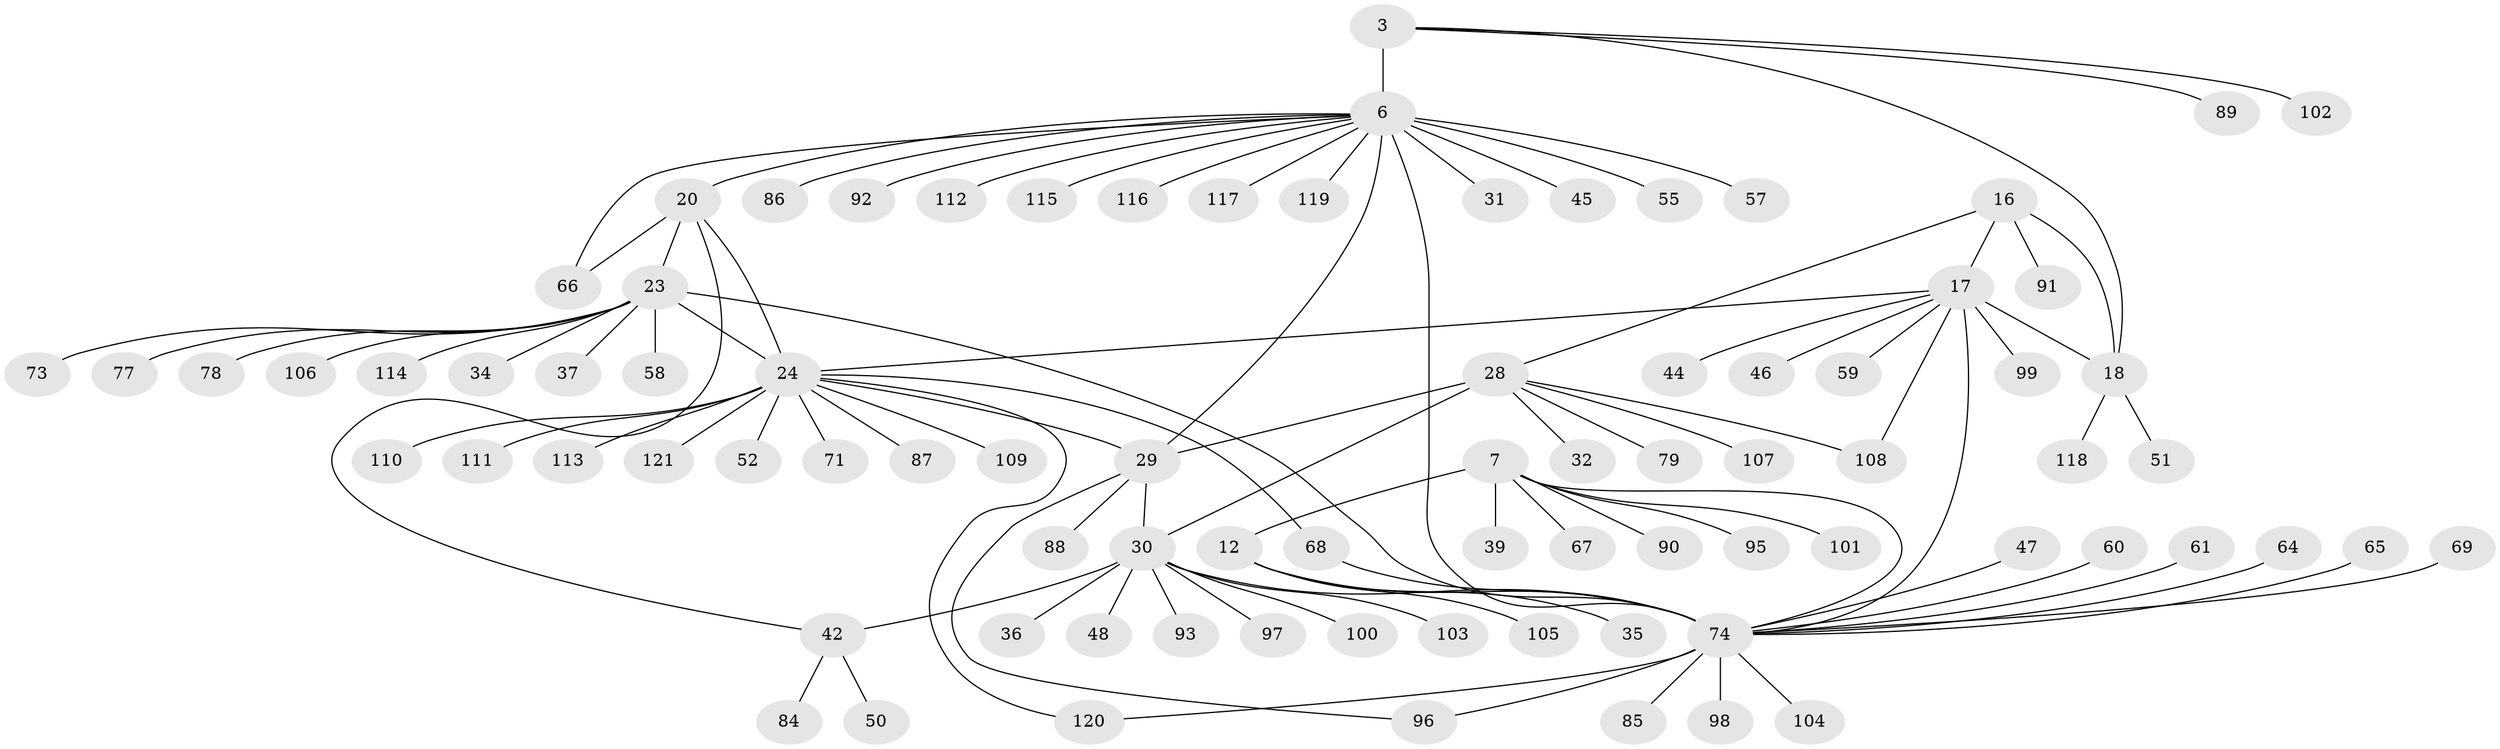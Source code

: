 // original degree distribution, {6: 0.05785123966942149, 9: 0.03305785123966942, 7: 0.05785123966942149, 11: 0.03305785123966942, 10: 0.024793388429752067, 5: 0.01652892561983471, 14: 0.008264462809917356, 13: 0.008264462809917356, 8: 0.01652892561983471, 1: 0.5537190082644629, 2: 0.1652892561983471, 4: 0.01652892561983471, 3: 0.008264462809917356}
// Generated by graph-tools (version 1.1) at 2025/57/03/04/25 21:57:43]
// undirected, 84 vertices, 99 edges
graph export_dot {
graph [start="1"]
  node [color=gray90,style=filled];
  3 [super="+1"];
  6 [super="+5+4"];
  7;
  12 [super="+10+8"];
  16 [super="+13"];
  17 [super="+14"];
  18 [super="+15"];
  20 [super="+19"];
  23 [super="+22"];
  24 [super="+21"];
  28 [super="+27"];
  29 [super="+25"];
  30 [super="+26"];
  31;
  32;
  34;
  35;
  36;
  37;
  39;
  42 [super="+38"];
  44;
  45;
  46;
  47;
  48;
  50;
  51;
  52 [super="+41"];
  55;
  57;
  58;
  59;
  60 [super="+33"];
  61;
  64;
  65;
  66;
  67;
  68;
  69;
  71;
  73;
  74 [super="+56+11"];
  77 [super="+75"];
  78;
  79;
  84 [super="+43"];
  85;
  86;
  87;
  88;
  89;
  90;
  91;
  92 [super="+82"];
  93;
  95;
  96;
  97 [super="+40"];
  98;
  99;
  100 [super="+81"];
  101 [super="+49"];
  102;
  103 [super="+80"];
  104;
  105;
  106;
  107;
  108 [super="+54+62"];
  109;
  110;
  111;
  112;
  113;
  114;
  115;
  116 [super="+83"];
  117 [super="+76"];
  118;
  119;
  120 [super="+94"];
  121;
  3 -- 6 [weight=8];
  3 -- 89;
  3 -- 102;
  3 -- 18;
  6 -- 55;
  6 -- 86;
  6 -- 119;
  6 -- 20;
  6 -- 112;
  6 -- 74 [weight=2];
  6 -- 92;
  6 -- 116;
  6 -- 66;
  6 -- 45;
  6 -- 115;
  6 -- 117;
  6 -- 57;
  6 -- 29;
  6 -- 31;
  7 -- 12 [weight=3];
  7 -- 39;
  7 -- 67;
  7 -- 90;
  7 -- 95;
  7 -- 101;
  7 -- 74 [weight=2];
  12 -- 105;
  12 -- 35;
  12 -- 74 [weight=6];
  16 -- 17 [weight=4];
  16 -- 18 [weight=4];
  16 -- 28;
  16 -- 91;
  17 -- 18 [weight=4];
  17 -- 44;
  17 -- 59;
  17 -- 99;
  17 -- 46;
  17 -- 24;
  17 -- 108;
  17 -- 74 [weight=2];
  18 -- 51;
  18 -- 118;
  20 -- 23 [weight=4];
  20 -- 24 [weight=4];
  20 -- 66;
  20 -- 42;
  23 -- 24 [weight=4];
  23 -- 37;
  23 -- 78;
  23 -- 34;
  23 -- 73;
  23 -- 106;
  23 -- 114;
  23 -- 58;
  23 -- 77;
  23 -- 74;
  24 -- 71;
  24 -- 87;
  24 -- 110;
  24 -- 121;
  24 -- 68;
  24 -- 109;
  24 -- 111;
  24 -- 113;
  24 -- 120;
  24 -- 29;
  24 -- 52;
  28 -- 29 [weight=4];
  28 -- 30 [weight=4];
  28 -- 32;
  28 -- 107;
  28 -- 79;
  28 -- 108;
  29 -- 30 [weight=4];
  29 -- 88;
  29 -- 96;
  30 -- 36;
  30 -- 42 [weight=2];
  30 -- 48;
  30 -- 93;
  30 -- 97;
  30 -- 74 [weight=2];
  30 -- 103;
  30 -- 100;
  42 -- 50;
  42 -- 84;
  47 -- 74;
  60 -- 74;
  61 -- 74;
  64 -- 74;
  65 -- 74;
  68 -- 74;
  69 -- 74;
  74 -- 85;
  74 -- 96;
  74 -- 98;
  74 -- 104;
  74 -- 120;
}

